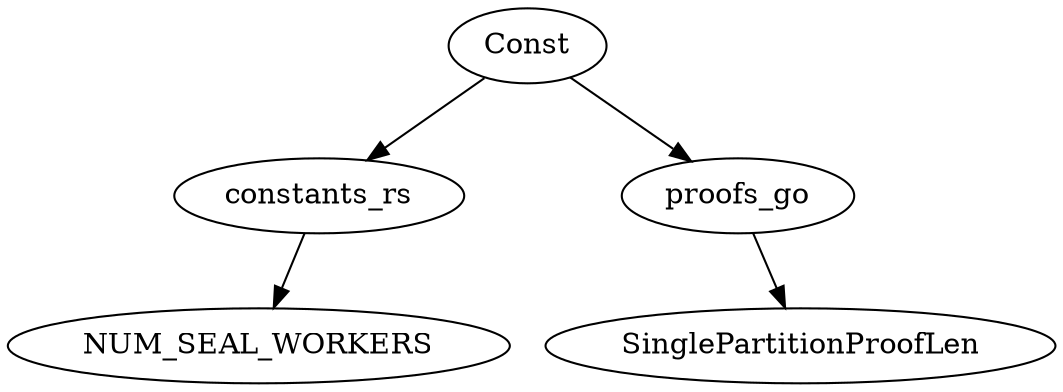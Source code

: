 digraph Const{
Const->constants_rs;
constants_rs->NUM_SEAL_WORKERS;
Const->proofs_go;
proofs_go->SinglePartitionProofLen;
}
